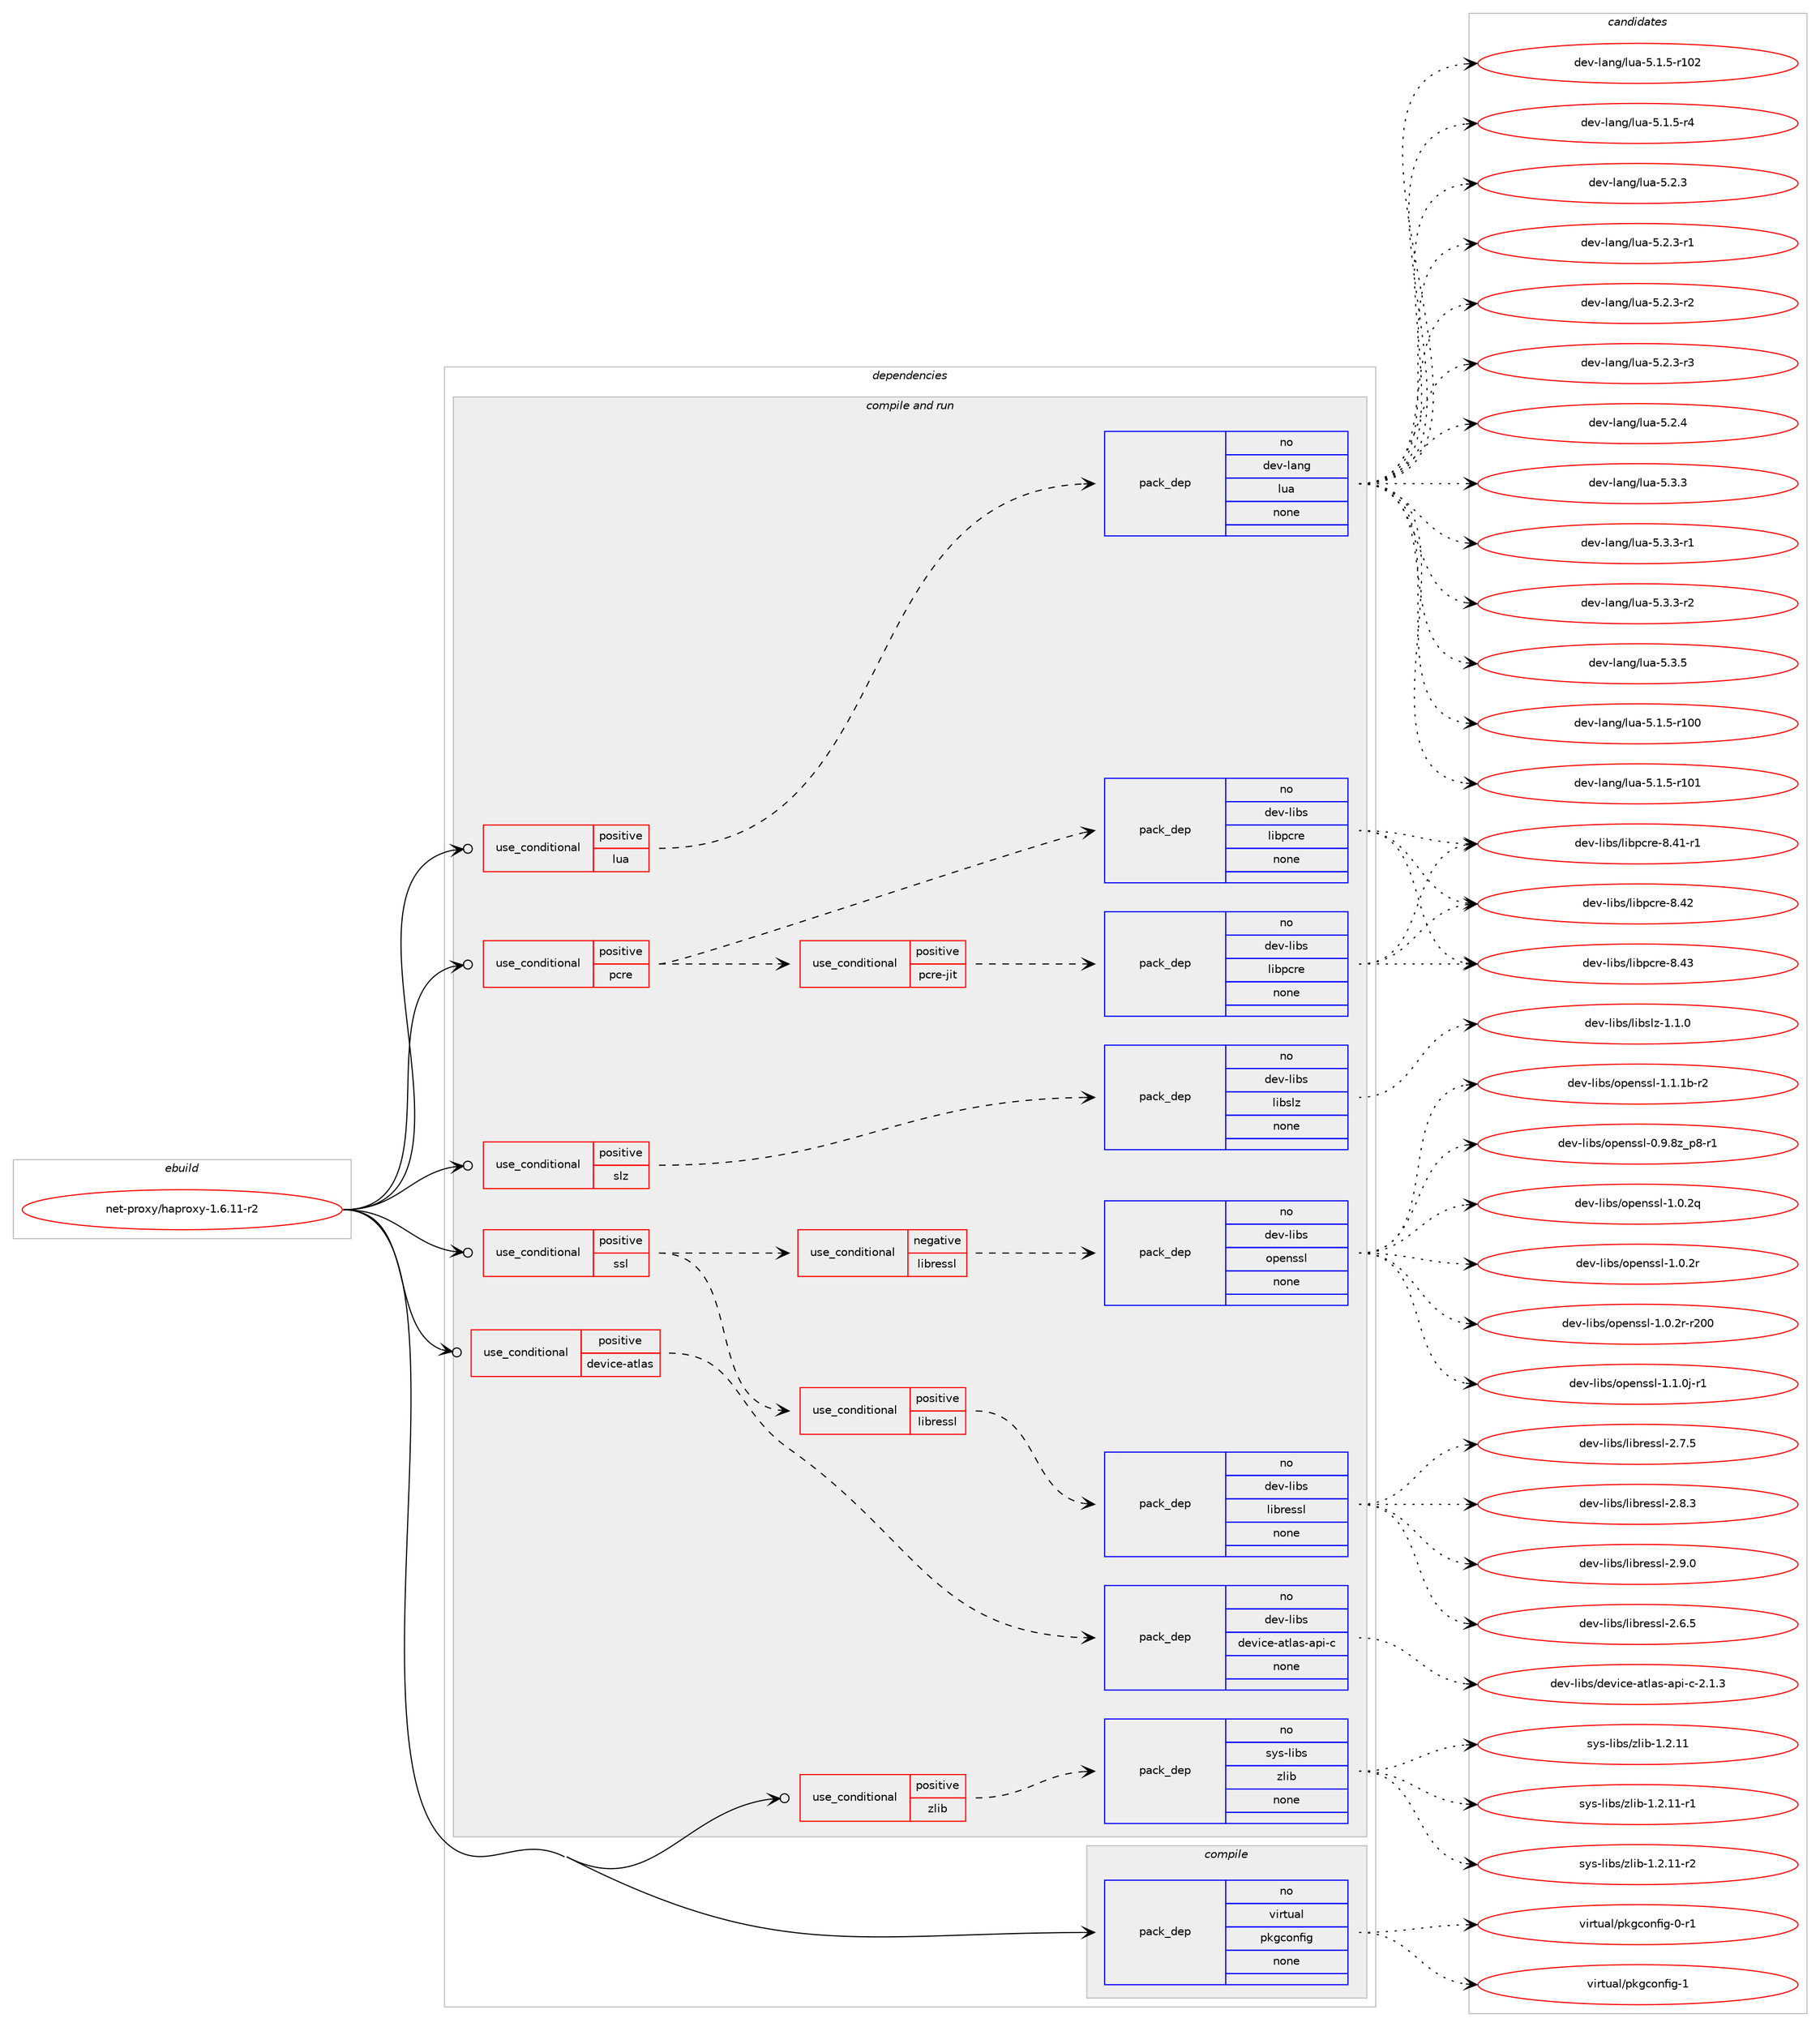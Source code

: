 digraph prolog {

# *************
# Graph options
# *************

newrank=true;
concentrate=true;
compound=true;
graph [rankdir=LR,fontname=Helvetica,fontsize=10,ranksep=1.5];#, ranksep=2.5, nodesep=0.2];
edge  [arrowhead=vee];
node  [fontname=Helvetica,fontsize=10];

# **********
# The ebuild
# **********

subgraph cluster_leftcol {
color=gray;
rank=same;
label=<<i>ebuild</i>>;
id [label="net-proxy/haproxy-1.6.11-r2", color=red, width=4, href="../net-proxy/haproxy-1.6.11-r2.svg"];
}

# ****************
# The dependencies
# ****************

subgraph cluster_midcol {
color=gray;
label=<<i>dependencies</i>>;
subgraph cluster_compile {
fillcolor="#eeeeee";
style=filled;
label=<<i>compile</i>>;
subgraph pack1199542 {
dependency1677424 [label=<<TABLE BORDER="0" CELLBORDER="1" CELLSPACING="0" CELLPADDING="4" WIDTH="220"><TR><TD ROWSPAN="6" CELLPADDING="30">pack_dep</TD></TR><TR><TD WIDTH="110">no</TD></TR><TR><TD>virtual</TD></TR><TR><TD>pkgconfig</TD></TR><TR><TD>none</TD></TR><TR><TD></TD></TR></TABLE>>, shape=none, color=blue];
}
id:e -> dependency1677424:w [weight=20,style="solid",arrowhead="vee"];
}
subgraph cluster_compileandrun {
fillcolor="#eeeeee";
style=filled;
label=<<i>compile and run</i>>;
subgraph cond450457 {
dependency1677425 [label=<<TABLE BORDER="0" CELLBORDER="1" CELLSPACING="0" CELLPADDING="4"><TR><TD ROWSPAN="3" CELLPADDING="10">use_conditional</TD></TR><TR><TD>positive</TD></TR><TR><TD>device-atlas</TD></TR></TABLE>>, shape=none, color=red];
subgraph pack1199543 {
dependency1677426 [label=<<TABLE BORDER="0" CELLBORDER="1" CELLSPACING="0" CELLPADDING="4" WIDTH="220"><TR><TD ROWSPAN="6" CELLPADDING="30">pack_dep</TD></TR><TR><TD WIDTH="110">no</TD></TR><TR><TD>dev-libs</TD></TR><TR><TD>device-atlas-api-c</TD></TR><TR><TD>none</TD></TR><TR><TD></TD></TR></TABLE>>, shape=none, color=blue];
}
dependency1677425:e -> dependency1677426:w [weight=20,style="dashed",arrowhead="vee"];
}
id:e -> dependency1677425:w [weight=20,style="solid",arrowhead="odotvee"];
subgraph cond450458 {
dependency1677427 [label=<<TABLE BORDER="0" CELLBORDER="1" CELLSPACING="0" CELLPADDING="4"><TR><TD ROWSPAN="3" CELLPADDING="10">use_conditional</TD></TR><TR><TD>positive</TD></TR><TR><TD>lua</TD></TR></TABLE>>, shape=none, color=red];
subgraph pack1199544 {
dependency1677428 [label=<<TABLE BORDER="0" CELLBORDER="1" CELLSPACING="0" CELLPADDING="4" WIDTH="220"><TR><TD ROWSPAN="6" CELLPADDING="30">pack_dep</TD></TR><TR><TD WIDTH="110">no</TD></TR><TR><TD>dev-lang</TD></TR><TR><TD>lua</TD></TR><TR><TD>none</TD></TR><TR><TD></TD></TR></TABLE>>, shape=none, color=blue];
}
dependency1677427:e -> dependency1677428:w [weight=20,style="dashed",arrowhead="vee"];
}
id:e -> dependency1677427:w [weight=20,style="solid",arrowhead="odotvee"];
subgraph cond450459 {
dependency1677429 [label=<<TABLE BORDER="0" CELLBORDER="1" CELLSPACING="0" CELLPADDING="4"><TR><TD ROWSPAN="3" CELLPADDING="10">use_conditional</TD></TR><TR><TD>positive</TD></TR><TR><TD>pcre</TD></TR></TABLE>>, shape=none, color=red];
subgraph pack1199545 {
dependency1677430 [label=<<TABLE BORDER="0" CELLBORDER="1" CELLSPACING="0" CELLPADDING="4" WIDTH="220"><TR><TD ROWSPAN="6" CELLPADDING="30">pack_dep</TD></TR><TR><TD WIDTH="110">no</TD></TR><TR><TD>dev-libs</TD></TR><TR><TD>libpcre</TD></TR><TR><TD>none</TD></TR><TR><TD></TD></TR></TABLE>>, shape=none, color=blue];
}
dependency1677429:e -> dependency1677430:w [weight=20,style="dashed",arrowhead="vee"];
subgraph cond450460 {
dependency1677431 [label=<<TABLE BORDER="0" CELLBORDER="1" CELLSPACING="0" CELLPADDING="4"><TR><TD ROWSPAN="3" CELLPADDING="10">use_conditional</TD></TR><TR><TD>positive</TD></TR><TR><TD>pcre-jit</TD></TR></TABLE>>, shape=none, color=red];
subgraph pack1199546 {
dependency1677432 [label=<<TABLE BORDER="0" CELLBORDER="1" CELLSPACING="0" CELLPADDING="4" WIDTH="220"><TR><TD ROWSPAN="6" CELLPADDING="30">pack_dep</TD></TR><TR><TD WIDTH="110">no</TD></TR><TR><TD>dev-libs</TD></TR><TR><TD>libpcre</TD></TR><TR><TD>none</TD></TR><TR><TD></TD></TR></TABLE>>, shape=none, color=blue];
}
dependency1677431:e -> dependency1677432:w [weight=20,style="dashed",arrowhead="vee"];
}
dependency1677429:e -> dependency1677431:w [weight=20,style="dashed",arrowhead="vee"];
}
id:e -> dependency1677429:w [weight=20,style="solid",arrowhead="odotvee"];
subgraph cond450461 {
dependency1677433 [label=<<TABLE BORDER="0" CELLBORDER="1" CELLSPACING="0" CELLPADDING="4"><TR><TD ROWSPAN="3" CELLPADDING="10">use_conditional</TD></TR><TR><TD>positive</TD></TR><TR><TD>slz</TD></TR></TABLE>>, shape=none, color=red];
subgraph pack1199547 {
dependency1677434 [label=<<TABLE BORDER="0" CELLBORDER="1" CELLSPACING="0" CELLPADDING="4" WIDTH="220"><TR><TD ROWSPAN="6" CELLPADDING="30">pack_dep</TD></TR><TR><TD WIDTH="110">no</TD></TR><TR><TD>dev-libs</TD></TR><TR><TD>libslz</TD></TR><TR><TD>none</TD></TR><TR><TD></TD></TR></TABLE>>, shape=none, color=blue];
}
dependency1677433:e -> dependency1677434:w [weight=20,style="dashed",arrowhead="vee"];
}
id:e -> dependency1677433:w [weight=20,style="solid",arrowhead="odotvee"];
subgraph cond450462 {
dependency1677435 [label=<<TABLE BORDER="0" CELLBORDER="1" CELLSPACING="0" CELLPADDING="4"><TR><TD ROWSPAN="3" CELLPADDING="10">use_conditional</TD></TR><TR><TD>positive</TD></TR><TR><TD>ssl</TD></TR></TABLE>>, shape=none, color=red];
subgraph cond450463 {
dependency1677436 [label=<<TABLE BORDER="0" CELLBORDER="1" CELLSPACING="0" CELLPADDING="4"><TR><TD ROWSPAN="3" CELLPADDING="10">use_conditional</TD></TR><TR><TD>negative</TD></TR><TR><TD>libressl</TD></TR></TABLE>>, shape=none, color=red];
subgraph pack1199548 {
dependency1677437 [label=<<TABLE BORDER="0" CELLBORDER="1" CELLSPACING="0" CELLPADDING="4" WIDTH="220"><TR><TD ROWSPAN="6" CELLPADDING="30">pack_dep</TD></TR><TR><TD WIDTH="110">no</TD></TR><TR><TD>dev-libs</TD></TR><TR><TD>openssl</TD></TR><TR><TD>none</TD></TR><TR><TD></TD></TR></TABLE>>, shape=none, color=blue];
}
dependency1677436:e -> dependency1677437:w [weight=20,style="dashed",arrowhead="vee"];
}
dependency1677435:e -> dependency1677436:w [weight=20,style="dashed",arrowhead="vee"];
subgraph cond450464 {
dependency1677438 [label=<<TABLE BORDER="0" CELLBORDER="1" CELLSPACING="0" CELLPADDING="4"><TR><TD ROWSPAN="3" CELLPADDING="10">use_conditional</TD></TR><TR><TD>positive</TD></TR><TR><TD>libressl</TD></TR></TABLE>>, shape=none, color=red];
subgraph pack1199549 {
dependency1677439 [label=<<TABLE BORDER="0" CELLBORDER="1" CELLSPACING="0" CELLPADDING="4" WIDTH="220"><TR><TD ROWSPAN="6" CELLPADDING="30">pack_dep</TD></TR><TR><TD WIDTH="110">no</TD></TR><TR><TD>dev-libs</TD></TR><TR><TD>libressl</TD></TR><TR><TD>none</TD></TR><TR><TD></TD></TR></TABLE>>, shape=none, color=blue];
}
dependency1677438:e -> dependency1677439:w [weight=20,style="dashed",arrowhead="vee"];
}
dependency1677435:e -> dependency1677438:w [weight=20,style="dashed",arrowhead="vee"];
}
id:e -> dependency1677435:w [weight=20,style="solid",arrowhead="odotvee"];
subgraph cond450465 {
dependency1677440 [label=<<TABLE BORDER="0" CELLBORDER="1" CELLSPACING="0" CELLPADDING="4"><TR><TD ROWSPAN="3" CELLPADDING="10">use_conditional</TD></TR><TR><TD>positive</TD></TR><TR><TD>zlib</TD></TR></TABLE>>, shape=none, color=red];
subgraph pack1199550 {
dependency1677441 [label=<<TABLE BORDER="0" CELLBORDER="1" CELLSPACING="0" CELLPADDING="4" WIDTH="220"><TR><TD ROWSPAN="6" CELLPADDING="30">pack_dep</TD></TR><TR><TD WIDTH="110">no</TD></TR><TR><TD>sys-libs</TD></TR><TR><TD>zlib</TD></TR><TR><TD>none</TD></TR><TR><TD></TD></TR></TABLE>>, shape=none, color=blue];
}
dependency1677440:e -> dependency1677441:w [weight=20,style="dashed",arrowhead="vee"];
}
id:e -> dependency1677440:w [weight=20,style="solid",arrowhead="odotvee"];
}
subgraph cluster_run {
fillcolor="#eeeeee";
style=filled;
label=<<i>run</i>>;
}
}

# **************
# The candidates
# **************

subgraph cluster_choices {
rank=same;
color=gray;
label=<<i>candidates</i>>;

subgraph choice1199542 {
color=black;
nodesep=1;
choice11810511411611797108471121071039911111010210510345484511449 [label="virtual/pkgconfig-0-r1", color=red, width=4,href="../virtual/pkgconfig-0-r1.svg"];
choice1181051141161179710847112107103991111101021051034549 [label="virtual/pkgconfig-1", color=red, width=4,href="../virtual/pkgconfig-1.svg"];
dependency1677424:e -> choice11810511411611797108471121071039911111010210510345484511449:w [style=dotted,weight="100"];
dependency1677424:e -> choice1181051141161179710847112107103991111101021051034549:w [style=dotted,weight="100"];
}
subgraph choice1199543 {
color=black;
nodesep=1;
choice1001011184510810598115471001011181059910145971161089711545971121054599455046494651 [label="dev-libs/device-atlas-api-c-2.1.3", color=red, width=4,href="../dev-libs/device-atlas-api-c-2.1.3.svg"];
dependency1677426:e -> choice1001011184510810598115471001011181059910145971161089711545971121054599455046494651:w [style=dotted,weight="100"];
}
subgraph choice1199544 {
color=black;
nodesep=1;
choice1001011184510897110103471081179745534649465345114494848 [label="dev-lang/lua-5.1.5-r100", color=red, width=4,href="../dev-lang/lua-5.1.5-r100.svg"];
choice1001011184510897110103471081179745534649465345114494849 [label="dev-lang/lua-5.1.5-r101", color=red, width=4,href="../dev-lang/lua-5.1.5-r101.svg"];
choice1001011184510897110103471081179745534649465345114494850 [label="dev-lang/lua-5.1.5-r102", color=red, width=4,href="../dev-lang/lua-5.1.5-r102.svg"];
choice100101118451089711010347108117974553464946534511452 [label="dev-lang/lua-5.1.5-r4", color=red, width=4,href="../dev-lang/lua-5.1.5-r4.svg"];
choice10010111845108971101034710811797455346504651 [label="dev-lang/lua-5.2.3", color=red, width=4,href="../dev-lang/lua-5.2.3.svg"];
choice100101118451089711010347108117974553465046514511449 [label="dev-lang/lua-5.2.3-r1", color=red, width=4,href="../dev-lang/lua-5.2.3-r1.svg"];
choice100101118451089711010347108117974553465046514511450 [label="dev-lang/lua-5.2.3-r2", color=red, width=4,href="../dev-lang/lua-5.2.3-r2.svg"];
choice100101118451089711010347108117974553465046514511451 [label="dev-lang/lua-5.2.3-r3", color=red, width=4,href="../dev-lang/lua-5.2.3-r3.svg"];
choice10010111845108971101034710811797455346504652 [label="dev-lang/lua-5.2.4", color=red, width=4,href="../dev-lang/lua-5.2.4.svg"];
choice10010111845108971101034710811797455346514651 [label="dev-lang/lua-5.3.3", color=red, width=4,href="../dev-lang/lua-5.3.3.svg"];
choice100101118451089711010347108117974553465146514511449 [label="dev-lang/lua-5.3.3-r1", color=red, width=4,href="../dev-lang/lua-5.3.3-r1.svg"];
choice100101118451089711010347108117974553465146514511450 [label="dev-lang/lua-5.3.3-r2", color=red, width=4,href="../dev-lang/lua-5.3.3-r2.svg"];
choice10010111845108971101034710811797455346514653 [label="dev-lang/lua-5.3.5", color=red, width=4,href="../dev-lang/lua-5.3.5.svg"];
dependency1677428:e -> choice1001011184510897110103471081179745534649465345114494848:w [style=dotted,weight="100"];
dependency1677428:e -> choice1001011184510897110103471081179745534649465345114494849:w [style=dotted,weight="100"];
dependency1677428:e -> choice1001011184510897110103471081179745534649465345114494850:w [style=dotted,weight="100"];
dependency1677428:e -> choice100101118451089711010347108117974553464946534511452:w [style=dotted,weight="100"];
dependency1677428:e -> choice10010111845108971101034710811797455346504651:w [style=dotted,weight="100"];
dependency1677428:e -> choice100101118451089711010347108117974553465046514511449:w [style=dotted,weight="100"];
dependency1677428:e -> choice100101118451089711010347108117974553465046514511450:w [style=dotted,weight="100"];
dependency1677428:e -> choice100101118451089711010347108117974553465046514511451:w [style=dotted,weight="100"];
dependency1677428:e -> choice10010111845108971101034710811797455346504652:w [style=dotted,weight="100"];
dependency1677428:e -> choice10010111845108971101034710811797455346514651:w [style=dotted,weight="100"];
dependency1677428:e -> choice100101118451089711010347108117974553465146514511449:w [style=dotted,weight="100"];
dependency1677428:e -> choice100101118451089711010347108117974553465146514511450:w [style=dotted,weight="100"];
dependency1677428:e -> choice10010111845108971101034710811797455346514653:w [style=dotted,weight="100"];
}
subgraph choice1199545 {
color=black;
nodesep=1;
choice100101118451081059811547108105981129911410145564652494511449 [label="dev-libs/libpcre-8.41-r1", color=red, width=4,href="../dev-libs/libpcre-8.41-r1.svg"];
choice10010111845108105981154710810598112991141014556465250 [label="dev-libs/libpcre-8.42", color=red, width=4,href="../dev-libs/libpcre-8.42.svg"];
choice10010111845108105981154710810598112991141014556465251 [label="dev-libs/libpcre-8.43", color=red, width=4,href="../dev-libs/libpcre-8.43.svg"];
dependency1677430:e -> choice100101118451081059811547108105981129911410145564652494511449:w [style=dotted,weight="100"];
dependency1677430:e -> choice10010111845108105981154710810598112991141014556465250:w [style=dotted,weight="100"];
dependency1677430:e -> choice10010111845108105981154710810598112991141014556465251:w [style=dotted,weight="100"];
}
subgraph choice1199546 {
color=black;
nodesep=1;
choice100101118451081059811547108105981129911410145564652494511449 [label="dev-libs/libpcre-8.41-r1", color=red, width=4,href="../dev-libs/libpcre-8.41-r1.svg"];
choice10010111845108105981154710810598112991141014556465250 [label="dev-libs/libpcre-8.42", color=red, width=4,href="../dev-libs/libpcre-8.42.svg"];
choice10010111845108105981154710810598112991141014556465251 [label="dev-libs/libpcre-8.43", color=red, width=4,href="../dev-libs/libpcre-8.43.svg"];
dependency1677432:e -> choice100101118451081059811547108105981129911410145564652494511449:w [style=dotted,weight="100"];
dependency1677432:e -> choice10010111845108105981154710810598112991141014556465250:w [style=dotted,weight="100"];
dependency1677432:e -> choice10010111845108105981154710810598112991141014556465251:w [style=dotted,weight="100"];
}
subgraph choice1199547 {
color=black;
nodesep=1;
choice10010111845108105981154710810598115108122454946494648 [label="dev-libs/libslz-1.1.0", color=red, width=4,href="../dev-libs/libslz-1.1.0.svg"];
dependency1677434:e -> choice10010111845108105981154710810598115108122454946494648:w [style=dotted,weight="100"];
}
subgraph choice1199548 {
color=black;
nodesep=1;
choice10010111845108105981154711111210111011511510845484657465612295112564511449 [label="dev-libs/openssl-0.9.8z_p8-r1", color=red, width=4,href="../dev-libs/openssl-0.9.8z_p8-r1.svg"];
choice100101118451081059811547111112101110115115108454946484650113 [label="dev-libs/openssl-1.0.2q", color=red, width=4,href="../dev-libs/openssl-1.0.2q.svg"];
choice100101118451081059811547111112101110115115108454946484650114 [label="dev-libs/openssl-1.0.2r", color=red, width=4,href="../dev-libs/openssl-1.0.2r.svg"];
choice10010111845108105981154711111210111011511510845494648465011445114504848 [label="dev-libs/openssl-1.0.2r-r200", color=red, width=4,href="../dev-libs/openssl-1.0.2r-r200.svg"];
choice1001011184510810598115471111121011101151151084549464946481064511449 [label="dev-libs/openssl-1.1.0j-r1", color=red, width=4,href="../dev-libs/openssl-1.1.0j-r1.svg"];
choice100101118451081059811547111112101110115115108454946494649984511450 [label="dev-libs/openssl-1.1.1b-r2", color=red, width=4,href="../dev-libs/openssl-1.1.1b-r2.svg"];
dependency1677437:e -> choice10010111845108105981154711111210111011511510845484657465612295112564511449:w [style=dotted,weight="100"];
dependency1677437:e -> choice100101118451081059811547111112101110115115108454946484650113:w [style=dotted,weight="100"];
dependency1677437:e -> choice100101118451081059811547111112101110115115108454946484650114:w [style=dotted,weight="100"];
dependency1677437:e -> choice10010111845108105981154711111210111011511510845494648465011445114504848:w [style=dotted,weight="100"];
dependency1677437:e -> choice1001011184510810598115471111121011101151151084549464946481064511449:w [style=dotted,weight="100"];
dependency1677437:e -> choice100101118451081059811547111112101110115115108454946494649984511450:w [style=dotted,weight="100"];
}
subgraph choice1199549 {
color=black;
nodesep=1;
choice10010111845108105981154710810598114101115115108455046544653 [label="dev-libs/libressl-2.6.5", color=red, width=4,href="../dev-libs/libressl-2.6.5.svg"];
choice10010111845108105981154710810598114101115115108455046554653 [label="dev-libs/libressl-2.7.5", color=red, width=4,href="../dev-libs/libressl-2.7.5.svg"];
choice10010111845108105981154710810598114101115115108455046564651 [label="dev-libs/libressl-2.8.3", color=red, width=4,href="../dev-libs/libressl-2.8.3.svg"];
choice10010111845108105981154710810598114101115115108455046574648 [label="dev-libs/libressl-2.9.0", color=red, width=4,href="../dev-libs/libressl-2.9.0.svg"];
dependency1677439:e -> choice10010111845108105981154710810598114101115115108455046544653:w [style=dotted,weight="100"];
dependency1677439:e -> choice10010111845108105981154710810598114101115115108455046554653:w [style=dotted,weight="100"];
dependency1677439:e -> choice10010111845108105981154710810598114101115115108455046564651:w [style=dotted,weight="100"];
dependency1677439:e -> choice10010111845108105981154710810598114101115115108455046574648:w [style=dotted,weight="100"];
}
subgraph choice1199550 {
color=black;
nodesep=1;
choice1151211154510810598115471221081059845494650464949 [label="sys-libs/zlib-1.2.11", color=red, width=4,href="../sys-libs/zlib-1.2.11.svg"];
choice11512111545108105981154712210810598454946504649494511449 [label="sys-libs/zlib-1.2.11-r1", color=red, width=4,href="../sys-libs/zlib-1.2.11-r1.svg"];
choice11512111545108105981154712210810598454946504649494511450 [label="sys-libs/zlib-1.2.11-r2", color=red, width=4,href="../sys-libs/zlib-1.2.11-r2.svg"];
dependency1677441:e -> choice1151211154510810598115471221081059845494650464949:w [style=dotted,weight="100"];
dependency1677441:e -> choice11512111545108105981154712210810598454946504649494511449:w [style=dotted,weight="100"];
dependency1677441:e -> choice11512111545108105981154712210810598454946504649494511450:w [style=dotted,weight="100"];
}
}

}
